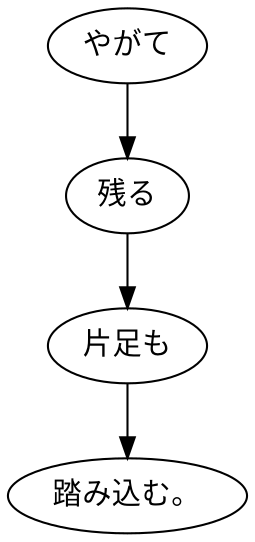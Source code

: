 digraph graph2828 {
	node0 [label="やがて"];
	node1 [label="残る"];
	node2 [label="片足も"];
	node3 [label="踏み込む。"];
	node0 -> node1;
	node1 -> node2;
	node2 -> node3;
}
